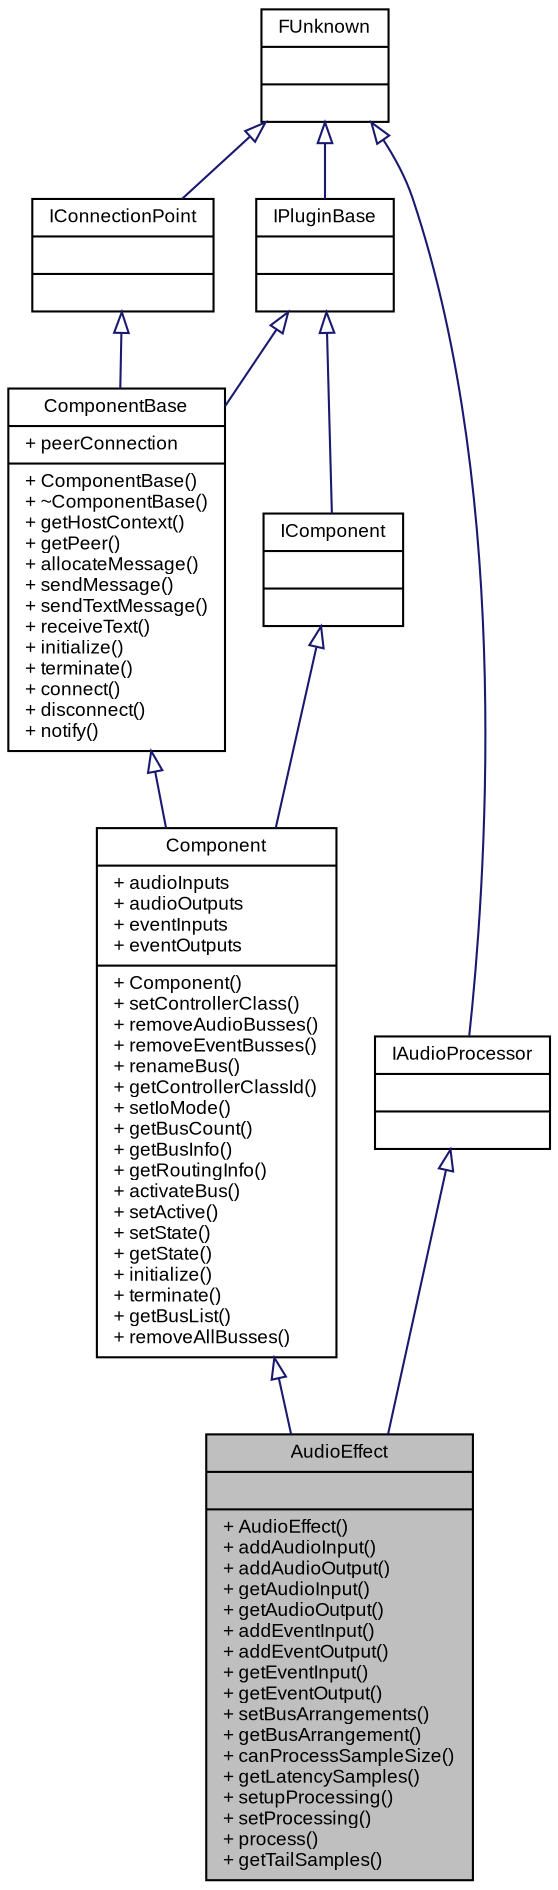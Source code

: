 digraph G
{
  bgcolor="transparent";
  edge [fontname="Arial",fontsize="9",labelfontname="Arial",labelfontsize="9"];
  node [fontname="Arial",fontsize="9",shape=record];
  Node1 [label="{AudioEffect\n||+ AudioEffect()\l+ addAudioInput()\l+ addAudioOutput()\l+ getAudioInput()\l+ getAudioOutput()\l+ addEventInput()\l+ addEventOutput()\l+ getEventInput()\l+ getEventOutput()\l+ setBusArrangements()\l+ getBusArrangement()\l+ canProcessSampleSize()\l+ getLatencySamples()\l+ setupProcessing()\l+ setProcessing()\l+ process()\l+ getTailSamples()\l}",height=0.2,width=0.4,color="black", fillcolor="grey75", style="filled" fontcolor="black"];
  Node2 -> Node1 [dir=back,color="midnightblue",fontsize="9",style="solid",arrowtail="empty",fontname="Arial"];
  Node2 [label="{Component\n|+ audioInputs\l+ audioOutputs\l+ eventInputs\l+ eventOutputs\l|+ Component()\l+ setControllerClass()\l+ removeAudioBusses()\l+ removeEventBusses()\l+ renameBus()\l+ getControllerClassId()\l+ setIoMode()\l+ getBusCount()\l+ getBusInfo()\l+ getRoutingInfo()\l+ activateBus()\l+ setActive()\l+ setState()\l+ getState()\l+ initialize()\l+ terminate()\l+ getBusList()\l+ removeAllBusses()\l}",height=0.2,width=0.4,color="black",URL="$classSteinberg_1_1Vst_1_1Component.html",tooltip="Default implementation for a VST 3 Component."];
  Node3 -> Node2 [dir=back,color="midnightblue",fontsize="9",style="solid",arrowtail="empty",fontname="Arial"];
  Node3 [label="{ComponentBase\n|+ peerConnection\l|+ ComponentBase()\l+ ~ComponentBase()\l+ getHostContext()\l+ getPeer()\l+ allocateMessage()\l+ sendMessage()\l+ sendTextMessage()\l+ receiveText()\l+ initialize()\l+ terminate()\l+ connect()\l+ disconnect()\l+ notify()\l}",height=0.2,width=0.4,color="black",URL="$classSteinberg_1_1Vst_1_1ComponentBase.html",tooltip="Base class for VST 3 Component and Edit Controller."];
  Node4 -> Node3 [dir=back,color="midnightblue",fontsize="9",style="solid",arrowtail="empty",fontname="Arial"];
  Node4 [label="{IPluginBase\n||}",height=0.2,width=0.4,color="black",URL="base.tag$classSteinberg_1_1IPluginBase.html"];
  Node5 -> Node4 [dir=back,color="midnightblue",fontsize="9",style="solid",arrowtail="empty",fontname="Arial"];
  Node5 [label="{FUnknown\n||}",height=0.2,width=0.4,color="black",URL="base.tag$classSteinberg_1_1FUnknown.html"];
  Node6 -> Node3 [dir=back,color="midnightblue",fontsize="9",style="solid",arrowtail="empty",fontname="Arial"];
  Node6 [label="{IConnectionPoint\n||}",height=0.2,width=0.4,color="black",URL="vstinterfaces.tag$classSteinberg_1_1Vst_1_1IConnectionPoint.html"];
  Node5 -> Node6 [dir=back,color="midnightblue",fontsize="9",style="solid",arrowtail="empty",fontname="Arial"];
  Node7 -> Node2 [dir=back,color="midnightblue",fontsize="9",style="solid",arrowtail="empty",fontname="Arial"];
  Node7 [label="{IComponent\n||}",height=0.2,width=0.4,color="black",URL="vstinterfaces.tag$classSteinberg_1_1Vst_1_1IComponent.html"];
  Node4 -> Node7 [dir=back,color="midnightblue",fontsize="9",style="solid",arrowtail="empty",fontname="Arial"];
  Node8 -> Node1 [dir=back,color="midnightblue",fontsize="9",style="solid",arrowtail="empty",fontname="Arial"];
  Node8 [label="{IAudioProcessor\n||}",height=0.2,width=0.4,color="black",URL="vstinterfaces.tag$classSteinberg_1_1Vst_1_1IAudioProcessor.html"];
  Node5 -> Node8 [dir=back,color="midnightblue",fontsize="9",style="solid",arrowtail="empty",fontname="Arial"];
}
